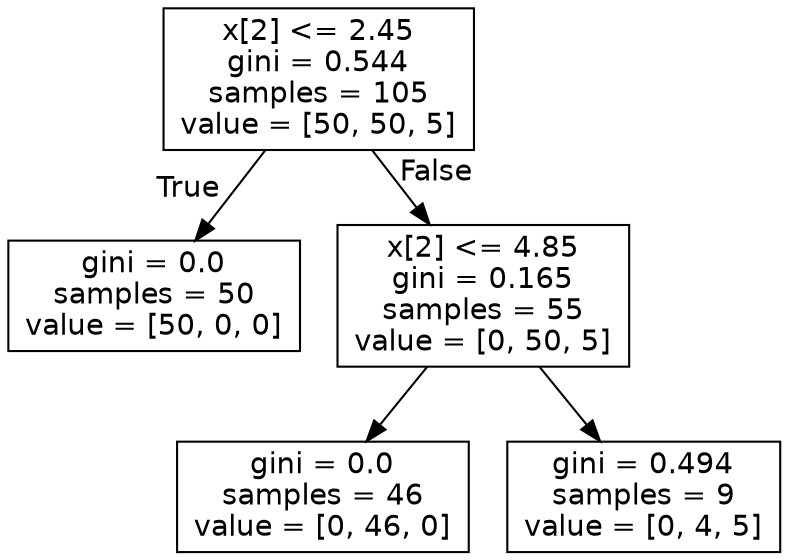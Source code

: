 digraph Tree {
node [shape=box, fontname="helvetica"] ;
edge [fontname="helvetica"] ;
0 [label="x[2] <= 2.45\ngini = 0.544\nsamples = 105\nvalue = [50, 50, 5]"] ;
1 [label="gini = 0.0\nsamples = 50\nvalue = [50, 0, 0]"] ;
0 -> 1 [labeldistance=2.5, labelangle=45, headlabel="True"] ;
2 [label="x[2] <= 4.85\ngini = 0.165\nsamples = 55\nvalue = [0, 50, 5]"] ;
0 -> 2 [labeldistance=2.5, labelangle=-45, headlabel="False"] ;
3 [label="gini = 0.0\nsamples = 46\nvalue = [0, 46, 0]"] ;
2 -> 3 ;
4 [label="gini = 0.494\nsamples = 9\nvalue = [0, 4, 5]"] ;
2 -> 4 ;
}
